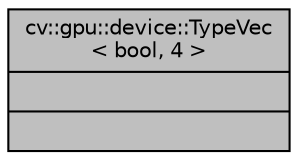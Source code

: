 digraph "cv::gpu::device::TypeVec&lt; bool, 4 &gt;"
{
 // LATEX_PDF_SIZE
  edge [fontname="Helvetica",fontsize="10",labelfontname="Helvetica",labelfontsize="10"];
  node [fontname="Helvetica",fontsize="10",shape=record];
  Node1 [label="{cv::gpu::device::TypeVec\l\< bool, 4 \>\n||}",height=0.2,width=0.4,color="black", fillcolor="grey75", style="filled", fontcolor="black",tooltip=" "];
}
